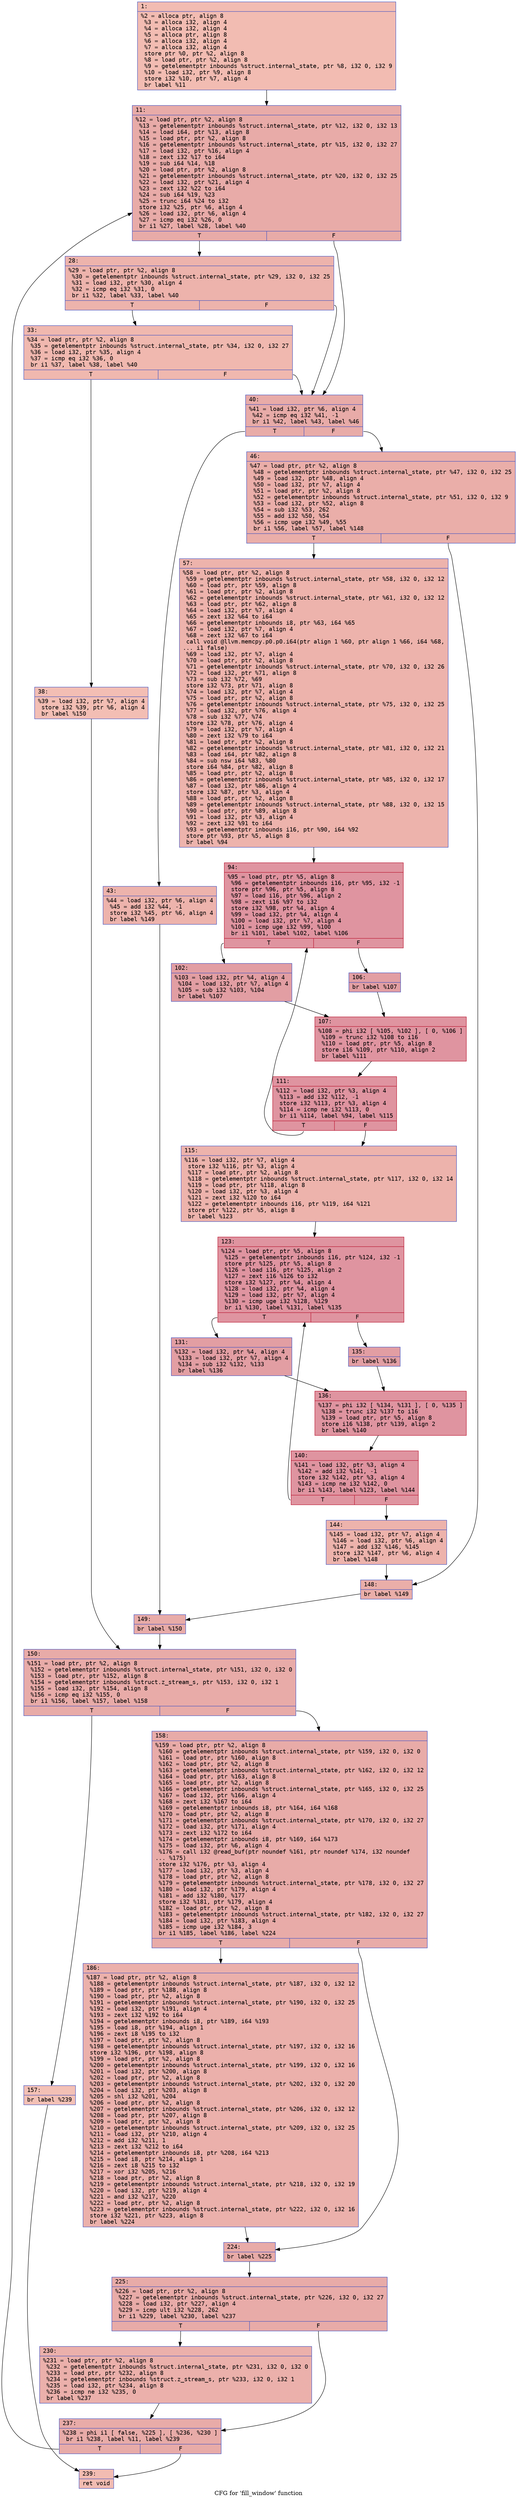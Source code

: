 digraph "CFG for 'fill_window' function" {
	label="CFG for 'fill_window' function";

	Node0x600000ac4050 [shape=record,color="#3d50c3ff", style=filled, fillcolor="#e1675170" fontname="Courier",label="{1:\l|  %2 = alloca ptr, align 8\l  %3 = alloca i32, align 4\l  %4 = alloca i32, align 4\l  %5 = alloca ptr, align 8\l  %6 = alloca i32, align 4\l  %7 = alloca i32, align 4\l  store ptr %0, ptr %2, align 8\l  %8 = load ptr, ptr %2, align 8\l  %9 = getelementptr inbounds %struct.internal_state, ptr %8, i32 0, i32 9\l  %10 = load i32, ptr %9, align 8\l  store i32 %10, ptr %7, align 4\l  br label %11\l}"];
	Node0x600000ac4050 -> Node0x600000ac40a0[tooltip="1 -> 11\nProbability 100.00%" ];
	Node0x600000ac40a0 [shape=record,color="#3d50c3ff", style=filled, fillcolor="#cc403a70" fontname="Courier",label="{11:\l|  %12 = load ptr, ptr %2, align 8\l  %13 = getelementptr inbounds %struct.internal_state, ptr %12, i32 0, i32 13\l  %14 = load i64, ptr %13, align 8\l  %15 = load ptr, ptr %2, align 8\l  %16 = getelementptr inbounds %struct.internal_state, ptr %15, i32 0, i32 27\l  %17 = load i32, ptr %16, align 4\l  %18 = zext i32 %17 to i64\l  %19 = sub i64 %14, %18\l  %20 = load ptr, ptr %2, align 8\l  %21 = getelementptr inbounds %struct.internal_state, ptr %20, i32 0, i32 25\l  %22 = load i32, ptr %21, align 4\l  %23 = zext i32 %22 to i64\l  %24 = sub i64 %19, %23\l  %25 = trunc i64 %24 to i32\l  store i32 %25, ptr %6, align 4\l  %26 = load i32, ptr %6, align 4\l  %27 = icmp eq i32 %26, 0\l  br i1 %27, label %28, label %40\l|{<s0>T|<s1>F}}"];
	Node0x600000ac40a0:s0 -> Node0x600000ac40f0[tooltip="11 -> 28\nProbability 37.50%" ];
	Node0x600000ac40a0:s1 -> Node0x600000ac41e0[tooltip="11 -> 40\nProbability 62.50%" ];
	Node0x600000ac40f0 [shape=record,color="#3d50c3ff", style=filled, fillcolor="#d6524470" fontname="Courier",label="{28:\l|  %29 = load ptr, ptr %2, align 8\l  %30 = getelementptr inbounds %struct.internal_state, ptr %29, i32 0, i32 25\l  %31 = load i32, ptr %30, align 4\l  %32 = icmp eq i32 %31, 0\l  br i1 %32, label %33, label %40\l|{<s0>T|<s1>F}}"];
	Node0x600000ac40f0:s0 -> Node0x600000ac4140[tooltip="28 -> 33\nProbability 37.50%" ];
	Node0x600000ac40f0:s1 -> Node0x600000ac41e0[tooltip="28 -> 40\nProbability 62.50%" ];
	Node0x600000ac4140 [shape=record,color="#3d50c3ff", style=filled, fillcolor="#dc5d4a70" fontname="Courier",label="{33:\l|  %34 = load ptr, ptr %2, align 8\l  %35 = getelementptr inbounds %struct.internal_state, ptr %34, i32 0, i32 27\l  %36 = load i32, ptr %35, align 4\l  %37 = icmp eq i32 %36, 0\l  br i1 %37, label %38, label %40\l|{<s0>T|<s1>F}}"];
	Node0x600000ac4140:s0 -> Node0x600000ac4190[tooltip="33 -> 38\nProbability 37.50%" ];
	Node0x600000ac4140:s1 -> Node0x600000ac41e0[tooltip="33 -> 40\nProbability 62.50%" ];
	Node0x600000ac4190 [shape=record,color="#3d50c3ff", style=filled, fillcolor="#e36c5570" fontname="Courier",label="{38:\l|  %39 = load i32, ptr %7, align 4\l  store i32 %39, ptr %6, align 4\l  br label %150\l}"];
	Node0x600000ac4190 -> Node0x600000ac4780[tooltip="38 -> 150\nProbability 100.00%" ];
	Node0x600000ac41e0 [shape=record,color="#3d50c3ff", style=filled, fillcolor="#cc403a70" fontname="Courier",label="{40:\l|  %41 = load i32, ptr %6, align 4\l  %42 = icmp eq i32 %41, -1\l  br i1 %42, label %43, label %46\l|{<s0>T|<s1>F}}"];
	Node0x600000ac41e0:s0 -> Node0x600000ac4230[tooltip="40 -> 43\nProbability 37.50%" ];
	Node0x600000ac41e0:s1 -> Node0x600000ac4280[tooltip="40 -> 46\nProbability 62.50%" ];
	Node0x600000ac4230 [shape=record,color="#3d50c3ff", style=filled, fillcolor="#d6524470" fontname="Courier",label="{43:\l|  %44 = load i32, ptr %6, align 4\l  %45 = add i32 %44, -1\l  store i32 %45, ptr %6, align 4\l  br label %149\l}"];
	Node0x600000ac4230 -> Node0x600000ac4730[tooltip="43 -> 149\nProbability 100.00%" ];
	Node0x600000ac4280 [shape=record,color="#3d50c3ff", style=filled, fillcolor="#d0473d70" fontname="Courier",label="{46:\l|  %47 = load ptr, ptr %2, align 8\l  %48 = getelementptr inbounds %struct.internal_state, ptr %47, i32 0, i32 25\l  %49 = load i32, ptr %48, align 4\l  %50 = load i32, ptr %7, align 4\l  %51 = load ptr, ptr %2, align 8\l  %52 = getelementptr inbounds %struct.internal_state, ptr %51, i32 0, i32 9\l  %53 = load i32, ptr %52, align 8\l  %54 = sub i32 %53, 262\l  %55 = add i32 %50, %54\l  %56 = icmp uge i32 %49, %55\l  br i1 %56, label %57, label %148\l|{<s0>T|<s1>F}}"];
	Node0x600000ac4280:s0 -> Node0x600000ac42d0[tooltip="46 -> 57\nProbability 50.00%" ];
	Node0x600000ac4280:s1 -> Node0x600000ac46e0[tooltip="46 -> 148\nProbability 50.00%" ];
	Node0x600000ac42d0 [shape=record,color="#3d50c3ff", style=filled, fillcolor="#d6524470" fontname="Courier",label="{57:\l|  %58 = load ptr, ptr %2, align 8\l  %59 = getelementptr inbounds %struct.internal_state, ptr %58, i32 0, i32 12\l  %60 = load ptr, ptr %59, align 8\l  %61 = load ptr, ptr %2, align 8\l  %62 = getelementptr inbounds %struct.internal_state, ptr %61, i32 0, i32 12\l  %63 = load ptr, ptr %62, align 8\l  %64 = load i32, ptr %7, align 4\l  %65 = zext i32 %64 to i64\l  %66 = getelementptr inbounds i8, ptr %63, i64 %65\l  %67 = load i32, ptr %7, align 4\l  %68 = zext i32 %67 to i64\l  call void @llvm.memcpy.p0.p0.i64(ptr align 1 %60, ptr align 1 %66, i64 %68,\l... i1 false)\l  %69 = load i32, ptr %7, align 4\l  %70 = load ptr, ptr %2, align 8\l  %71 = getelementptr inbounds %struct.internal_state, ptr %70, i32 0, i32 26\l  %72 = load i32, ptr %71, align 8\l  %73 = sub i32 %72, %69\l  store i32 %73, ptr %71, align 8\l  %74 = load i32, ptr %7, align 4\l  %75 = load ptr, ptr %2, align 8\l  %76 = getelementptr inbounds %struct.internal_state, ptr %75, i32 0, i32 25\l  %77 = load i32, ptr %76, align 4\l  %78 = sub i32 %77, %74\l  store i32 %78, ptr %76, align 4\l  %79 = load i32, ptr %7, align 4\l  %80 = zext i32 %79 to i64\l  %81 = load ptr, ptr %2, align 8\l  %82 = getelementptr inbounds %struct.internal_state, ptr %81, i32 0, i32 21\l  %83 = load i64, ptr %82, align 8\l  %84 = sub nsw i64 %83, %80\l  store i64 %84, ptr %82, align 8\l  %85 = load ptr, ptr %2, align 8\l  %86 = getelementptr inbounds %struct.internal_state, ptr %85, i32 0, i32 17\l  %87 = load i32, ptr %86, align 4\l  store i32 %87, ptr %3, align 4\l  %88 = load ptr, ptr %2, align 8\l  %89 = getelementptr inbounds %struct.internal_state, ptr %88, i32 0, i32 15\l  %90 = load ptr, ptr %89, align 8\l  %91 = load i32, ptr %3, align 4\l  %92 = zext i32 %91 to i64\l  %93 = getelementptr inbounds i16, ptr %90, i64 %92\l  store ptr %93, ptr %5, align 8\l  br label %94\l}"];
	Node0x600000ac42d0 -> Node0x600000ac4320[tooltip="57 -> 94\nProbability 100.00%" ];
	Node0x600000ac4320 [shape=record,color="#b70d28ff", style=filled, fillcolor="#b70d2870" fontname="Courier",label="{94:\l|  %95 = load ptr, ptr %5, align 8\l  %96 = getelementptr inbounds i16, ptr %95, i32 -1\l  store ptr %96, ptr %5, align 8\l  %97 = load i16, ptr %96, align 2\l  %98 = zext i16 %97 to i32\l  store i32 %98, ptr %4, align 4\l  %99 = load i32, ptr %4, align 4\l  %100 = load i32, ptr %7, align 4\l  %101 = icmp uge i32 %99, %100\l  br i1 %101, label %102, label %106\l|{<s0>T|<s1>F}}"];
	Node0x600000ac4320:s0 -> Node0x600000ac4370[tooltip="94 -> 102\nProbability 50.00%" ];
	Node0x600000ac4320:s1 -> Node0x600000ac43c0[tooltip="94 -> 106\nProbability 50.00%" ];
	Node0x600000ac4370 [shape=record,color="#3d50c3ff", style=filled, fillcolor="#be242e70" fontname="Courier",label="{102:\l|  %103 = load i32, ptr %4, align 4\l  %104 = load i32, ptr %7, align 4\l  %105 = sub i32 %103, %104\l  br label %107\l}"];
	Node0x600000ac4370 -> Node0x600000ac4410[tooltip="102 -> 107\nProbability 100.00%" ];
	Node0x600000ac43c0 [shape=record,color="#3d50c3ff", style=filled, fillcolor="#be242e70" fontname="Courier",label="{106:\l|  br label %107\l}"];
	Node0x600000ac43c0 -> Node0x600000ac4410[tooltip="106 -> 107\nProbability 100.00%" ];
	Node0x600000ac4410 [shape=record,color="#b70d28ff", style=filled, fillcolor="#b70d2870" fontname="Courier",label="{107:\l|  %108 = phi i32 [ %105, %102 ], [ 0, %106 ]\l  %109 = trunc i32 %108 to i16\l  %110 = load ptr, ptr %5, align 8\l  store i16 %109, ptr %110, align 2\l  br label %111\l}"];
	Node0x600000ac4410 -> Node0x600000ac4460[tooltip="107 -> 111\nProbability 100.00%" ];
	Node0x600000ac4460 [shape=record,color="#b70d28ff", style=filled, fillcolor="#b70d2870" fontname="Courier",label="{111:\l|  %112 = load i32, ptr %3, align 4\l  %113 = add i32 %112, -1\l  store i32 %113, ptr %3, align 4\l  %114 = icmp ne i32 %113, 0\l  br i1 %114, label %94, label %115\l|{<s0>T|<s1>F}}"];
	Node0x600000ac4460:s0 -> Node0x600000ac4320[tooltip="111 -> 94\nProbability 96.88%" ];
	Node0x600000ac4460:s1 -> Node0x600000ac44b0[tooltip="111 -> 115\nProbability 3.12%" ];
	Node0x600000ac44b0 [shape=record,color="#3d50c3ff", style=filled, fillcolor="#d6524470" fontname="Courier",label="{115:\l|  %116 = load i32, ptr %7, align 4\l  store i32 %116, ptr %3, align 4\l  %117 = load ptr, ptr %2, align 8\l  %118 = getelementptr inbounds %struct.internal_state, ptr %117, i32 0, i32 14\l  %119 = load ptr, ptr %118, align 8\l  %120 = load i32, ptr %3, align 4\l  %121 = zext i32 %120 to i64\l  %122 = getelementptr inbounds i16, ptr %119, i64 %121\l  store ptr %122, ptr %5, align 8\l  br label %123\l}"];
	Node0x600000ac44b0 -> Node0x600000ac4500[tooltip="115 -> 123\nProbability 100.00%" ];
	Node0x600000ac4500 [shape=record,color="#b70d28ff", style=filled, fillcolor="#b70d2870" fontname="Courier",label="{123:\l|  %124 = load ptr, ptr %5, align 8\l  %125 = getelementptr inbounds i16, ptr %124, i32 -1\l  store ptr %125, ptr %5, align 8\l  %126 = load i16, ptr %125, align 2\l  %127 = zext i16 %126 to i32\l  store i32 %127, ptr %4, align 4\l  %128 = load i32, ptr %4, align 4\l  %129 = load i32, ptr %7, align 4\l  %130 = icmp uge i32 %128, %129\l  br i1 %130, label %131, label %135\l|{<s0>T|<s1>F}}"];
	Node0x600000ac4500:s0 -> Node0x600000ac4550[tooltip="123 -> 131\nProbability 50.00%" ];
	Node0x600000ac4500:s1 -> Node0x600000ac45a0[tooltip="123 -> 135\nProbability 50.00%" ];
	Node0x600000ac4550 [shape=record,color="#3d50c3ff", style=filled, fillcolor="#be242e70" fontname="Courier",label="{131:\l|  %132 = load i32, ptr %4, align 4\l  %133 = load i32, ptr %7, align 4\l  %134 = sub i32 %132, %133\l  br label %136\l}"];
	Node0x600000ac4550 -> Node0x600000ac45f0[tooltip="131 -> 136\nProbability 100.00%" ];
	Node0x600000ac45a0 [shape=record,color="#3d50c3ff", style=filled, fillcolor="#be242e70" fontname="Courier",label="{135:\l|  br label %136\l}"];
	Node0x600000ac45a0 -> Node0x600000ac45f0[tooltip="135 -> 136\nProbability 100.00%" ];
	Node0x600000ac45f0 [shape=record,color="#b70d28ff", style=filled, fillcolor="#b70d2870" fontname="Courier",label="{136:\l|  %137 = phi i32 [ %134, %131 ], [ 0, %135 ]\l  %138 = trunc i32 %137 to i16\l  %139 = load ptr, ptr %5, align 8\l  store i16 %138, ptr %139, align 2\l  br label %140\l}"];
	Node0x600000ac45f0 -> Node0x600000ac4640[tooltip="136 -> 140\nProbability 100.00%" ];
	Node0x600000ac4640 [shape=record,color="#b70d28ff", style=filled, fillcolor="#b70d2870" fontname="Courier",label="{140:\l|  %141 = load i32, ptr %3, align 4\l  %142 = add i32 %141, -1\l  store i32 %142, ptr %3, align 4\l  %143 = icmp ne i32 %142, 0\l  br i1 %143, label %123, label %144\l|{<s0>T|<s1>F}}"];
	Node0x600000ac4640:s0 -> Node0x600000ac4500[tooltip="140 -> 123\nProbability 96.88%" ];
	Node0x600000ac4640:s1 -> Node0x600000ac4690[tooltip="140 -> 144\nProbability 3.12%" ];
	Node0x600000ac4690 [shape=record,color="#3d50c3ff", style=filled, fillcolor="#d6524470" fontname="Courier",label="{144:\l|  %145 = load i32, ptr %7, align 4\l  %146 = load i32, ptr %6, align 4\l  %147 = add i32 %146, %145\l  store i32 %147, ptr %6, align 4\l  br label %148\l}"];
	Node0x600000ac4690 -> Node0x600000ac46e0[tooltip="144 -> 148\nProbability 100.00%" ];
	Node0x600000ac46e0 [shape=record,color="#3d50c3ff", style=filled, fillcolor="#d0473d70" fontname="Courier",label="{148:\l|  br label %149\l}"];
	Node0x600000ac46e0 -> Node0x600000ac4730[tooltip="148 -> 149\nProbability 100.00%" ];
	Node0x600000ac4730 [shape=record,color="#3d50c3ff", style=filled, fillcolor="#cc403a70" fontname="Courier",label="{149:\l|  br label %150\l}"];
	Node0x600000ac4730 -> Node0x600000ac4780[tooltip="149 -> 150\nProbability 100.00%" ];
	Node0x600000ac4780 [shape=record,color="#3d50c3ff", style=filled, fillcolor="#cc403a70" fontname="Courier",label="{150:\l|  %151 = load ptr, ptr %2, align 8\l  %152 = getelementptr inbounds %struct.internal_state, ptr %151, i32 0, i32 0\l  %153 = load ptr, ptr %152, align 8\l  %154 = getelementptr inbounds %struct.z_stream_s, ptr %153, i32 0, i32 1\l  %155 = load i32, ptr %154, align 8\l  %156 = icmp eq i32 %155, 0\l  br i1 %156, label %157, label %158\l|{<s0>T|<s1>F}}"];
	Node0x600000ac4780:s0 -> Node0x600000ac47d0[tooltip="150 -> 157\nProbability 3.12%" ];
	Node0x600000ac4780:s1 -> Node0x600000ac4820[tooltip="150 -> 158\nProbability 96.88%" ];
	Node0x600000ac47d0 [shape=record,color="#3d50c3ff", style=filled, fillcolor="#e5705870" fontname="Courier",label="{157:\l|  br label %239\l}"];
	Node0x600000ac47d0 -> Node0x600000ac4a00[tooltip="157 -> 239\nProbability 100.00%" ];
	Node0x600000ac4820 [shape=record,color="#3d50c3ff", style=filled, fillcolor="#cc403a70" fontname="Courier",label="{158:\l|  %159 = load ptr, ptr %2, align 8\l  %160 = getelementptr inbounds %struct.internal_state, ptr %159, i32 0, i32 0\l  %161 = load ptr, ptr %160, align 8\l  %162 = load ptr, ptr %2, align 8\l  %163 = getelementptr inbounds %struct.internal_state, ptr %162, i32 0, i32 12\l  %164 = load ptr, ptr %163, align 8\l  %165 = load ptr, ptr %2, align 8\l  %166 = getelementptr inbounds %struct.internal_state, ptr %165, i32 0, i32 25\l  %167 = load i32, ptr %166, align 4\l  %168 = zext i32 %167 to i64\l  %169 = getelementptr inbounds i8, ptr %164, i64 %168\l  %170 = load ptr, ptr %2, align 8\l  %171 = getelementptr inbounds %struct.internal_state, ptr %170, i32 0, i32 27\l  %172 = load i32, ptr %171, align 4\l  %173 = zext i32 %172 to i64\l  %174 = getelementptr inbounds i8, ptr %169, i64 %173\l  %175 = load i32, ptr %6, align 4\l  %176 = call i32 @read_buf(ptr noundef %161, ptr noundef %174, i32 noundef\l... %175)\l  store i32 %176, ptr %3, align 4\l  %177 = load i32, ptr %3, align 4\l  %178 = load ptr, ptr %2, align 8\l  %179 = getelementptr inbounds %struct.internal_state, ptr %178, i32 0, i32 27\l  %180 = load i32, ptr %179, align 4\l  %181 = add i32 %180, %177\l  store i32 %181, ptr %179, align 4\l  %182 = load ptr, ptr %2, align 8\l  %183 = getelementptr inbounds %struct.internal_state, ptr %182, i32 0, i32 27\l  %184 = load i32, ptr %183, align 4\l  %185 = icmp uge i32 %184, 3\l  br i1 %185, label %186, label %224\l|{<s0>T|<s1>F}}"];
	Node0x600000ac4820:s0 -> Node0x600000ac4870[tooltip="158 -> 186\nProbability 50.00%" ];
	Node0x600000ac4820:s1 -> Node0x600000ac48c0[tooltip="158 -> 224\nProbability 50.00%" ];
	Node0x600000ac4870 [shape=record,color="#3d50c3ff", style=filled, fillcolor="#d24b4070" fontname="Courier",label="{186:\l|  %187 = load ptr, ptr %2, align 8\l  %188 = getelementptr inbounds %struct.internal_state, ptr %187, i32 0, i32 12\l  %189 = load ptr, ptr %188, align 8\l  %190 = load ptr, ptr %2, align 8\l  %191 = getelementptr inbounds %struct.internal_state, ptr %190, i32 0, i32 25\l  %192 = load i32, ptr %191, align 4\l  %193 = zext i32 %192 to i64\l  %194 = getelementptr inbounds i8, ptr %189, i64 %193\l  %195 = load i8, ptr %194, align 1\l  %196 = zext i8 %195 to i32\l  %197 = load ptr, ptr %2, align 8\l  %198 = getelementptr inbounds %struct.internal_state, ptr %197, i32 0, i32 16\l  store i32 %196, ptr %198, align 8\l  %199 = load ptr, ptr %2, align 8\l  %200 = getelementptr inbounds %struct.internal_state, ptr %199, i32 0, i32 16\l  %201 = load i32, ptr %200, align 8\l  %202 = load ptr, ptr %2, align 8\l  %203 = getelementptr inbounds %struct.internal_state, ptr %202, i32 0, i32 20\l  %204 = load i32, ptr %203, align 8\l  %205 = shl i32 %201, %204\l  %206 = load ptr, ptr %2, align 8\l  %207 = getelementptr inbounds %struct.internal_state, ptr %206, i32 0, i32 12\l  %208 = load ptr, ptr %207, align 8\l  %209 = load ptr, ptr %2, align 8\l  %210 = getelementptr inbounds %struct.internal_state, ptr %209, i32 0, i32 25\l  %211 = load i32, ptr %210, align 4\l  %212 = add i32 %211, 1\l  %213 = zext i32 %212 to i64\l  %214 = getelementptr inbounds i8, ptr %208, i64 %213\l  %215 = load i8, ptr %214, align 1\l  %216 = zext i8 %215 to i32\l  %217 = xor i32 %205, %216\l  %218 = load ptr, ptr %2, align 8\l  %219 = getelementptr inbounds %struct.internal_state, ptr %218, i32 0, i32 19\l  %220 = load i32, ptr %219, align 4\l  %221 = and i32 %217, %220\l  %222 = load ptr, ptr %2, align 8\l  %223 = getelementptr inbounds %struct.internal_state, ptr %222, i32 0, i32 16\l  store i32 %221, ptr %223, align 8\l  br label %224\l}"];
	Node0x600000ac4870 -> Node0x600000ac48c0[tooltip="186 -> 224\nProbability 100.00%" ];
	Node0x600000ac48c0 [shape=record,color="#3d50c3ff", style=filled, fillcolor="#cc403a70" fontname="Courier",label="{224:\l|  br label %225\l}"];
	Node0x600000ac48c0 -> Node0x600000ac4910[tooltip="224 -> 225\nProbability 100.00%" ];
	Node0x600000ac4910 [shape=record,color="#3d50c3ff", style=filled, fillcolor="#cc403a70" fontname="Courier",label="{225:\l|  %226 = load ptr, ptr %2, align 8\l  %227 = getelementptr inbounds %struct.internal_state, ptr %226, i32 0, i32 27\l  %228 = load i32, ptr %227, align 4\l  %229 = icmp ult i32 %228, 262\l  br i1 %229, label %230, label %237\l|{<s0>T|<s1>F}}"];
	Node0x600000ac4910:s0 -> Node0x600000ac4960[tooltip="225 -> 230\nProbability 50.00%" ];
	Node0x600000ac4910:s1 -> Node0x600000ac49b0[tooltip="225 -> 237\nProbability 50.00%" ];
	Node0x600000ac4960 [shape=record,color="#3d50c3ff", style=filled, fillcolor="#d24b4070" fontname="Courier",label="{230:\l|  %231 = load ptr, ptr %2, align 8\l  %232 = getelementptr inbounds %struct.internal_state, ptr %231, i32 0, i32 0\l  %233 = load ptr, ptr %232, align 8\l  %234 = getelementptr inbounds %struct.z_stream_s, ptr %233, i32 0, i32 1\l  %235 = load i32, ptr %234, align 8\l  %236 = icmp ne i32 %235, 0\l  br label %237\l}"];
	Node0x600000ac4960 -> Node0x600000ac49b0[tooltip="230 -> 237\nProbability 100.00%" ];
	Node0x600000ac49b0 [shape=record,color="#3d50c3ff", style=filled, fillcolor="#cc403a70" fontname="Courier",label="{237:\l|  %238 = phi i1 [ false, %225 ], [ %236, %230 ]\l  br i1 %238, label %11, label %239\l|{<s0>T|<s1>F}}"];
	Node0x600000ac49b0:s0 -> Node0x600000ac40a0[tooltip="237 -> 11\nProbability 96.88%" ];
	Node0x600000ac49b0:s1 -> Node0x600000ac4a00[tooltip="237 -> 239\nProbability 3.12%" ];
	Node0x600000ac4a00 [shape=record,color="#3d50c3ff", style=filled, fillcolor="#e1675170" fontname="Courier",label="{239:\l|  ret void\l}"];
}
